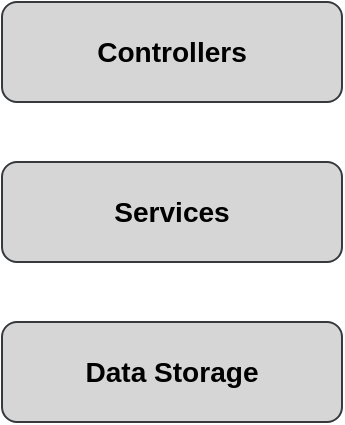 <mxfile version="24.2.8" type="device">
  <diagram name="Page-1" id="WniV3JUBbijvew9D2Gq7">
    <mxGraphModel dx="1393" dy="758" grid="1" gridSize="10" guides="1" tooltips="1" connect="1" arrows="1" fold="1" page="1" pageScale="1" pageWidth="827" pageHeight="1169" math="0" shadow="0">
      <root>
        <mxCell id="0" />
        <mxCell id="1" parent="0" />
        <mxCell id="534LPmrPOwn1J3PbvF31-8" value="&lt;h3&gt;Controllers&lt;/h3&gt;" style="rounded=1;whiteSpace=wrap;html=1;fillColor=#d6d6d6;strokeColor=#36393d;" vertex="1" parent="1">
          <mxGeometry x="290" y="290" width="170" height="50" as="geometry" />
        </mxCell>
        <mxCell id="534LPmrPOwn1J3PbvF31-9" value="&lt;h3&gt;Services&lt;/h3&gt;" style="rounded=1;whiteSpace=wrap;html=1;fillColor=#d6d6d6;strokeColor=#36393d;" vertex="1" parent="1">
          <mxGeometry x="290" y="370" width="170" height="50" as="geometry" />
        </mxCell>
        <mxCell id="534LPmrPOwn1J3PbvF31-10" value="&lt;h3&gt;Data Storage&lt;/h3&gt;" style="rounded=1;whiteSpace=wrap;html=1;fillColor=#d6d6d6;strokeColor=#36393d;" vertex="1" parent="1">
          <mxGeometry x="290" y="450" width="170" height="50" as="geometry" />
        </mxCell>
      </root>
    </mxGraphModel>
  </diagram>
</mxfile>
